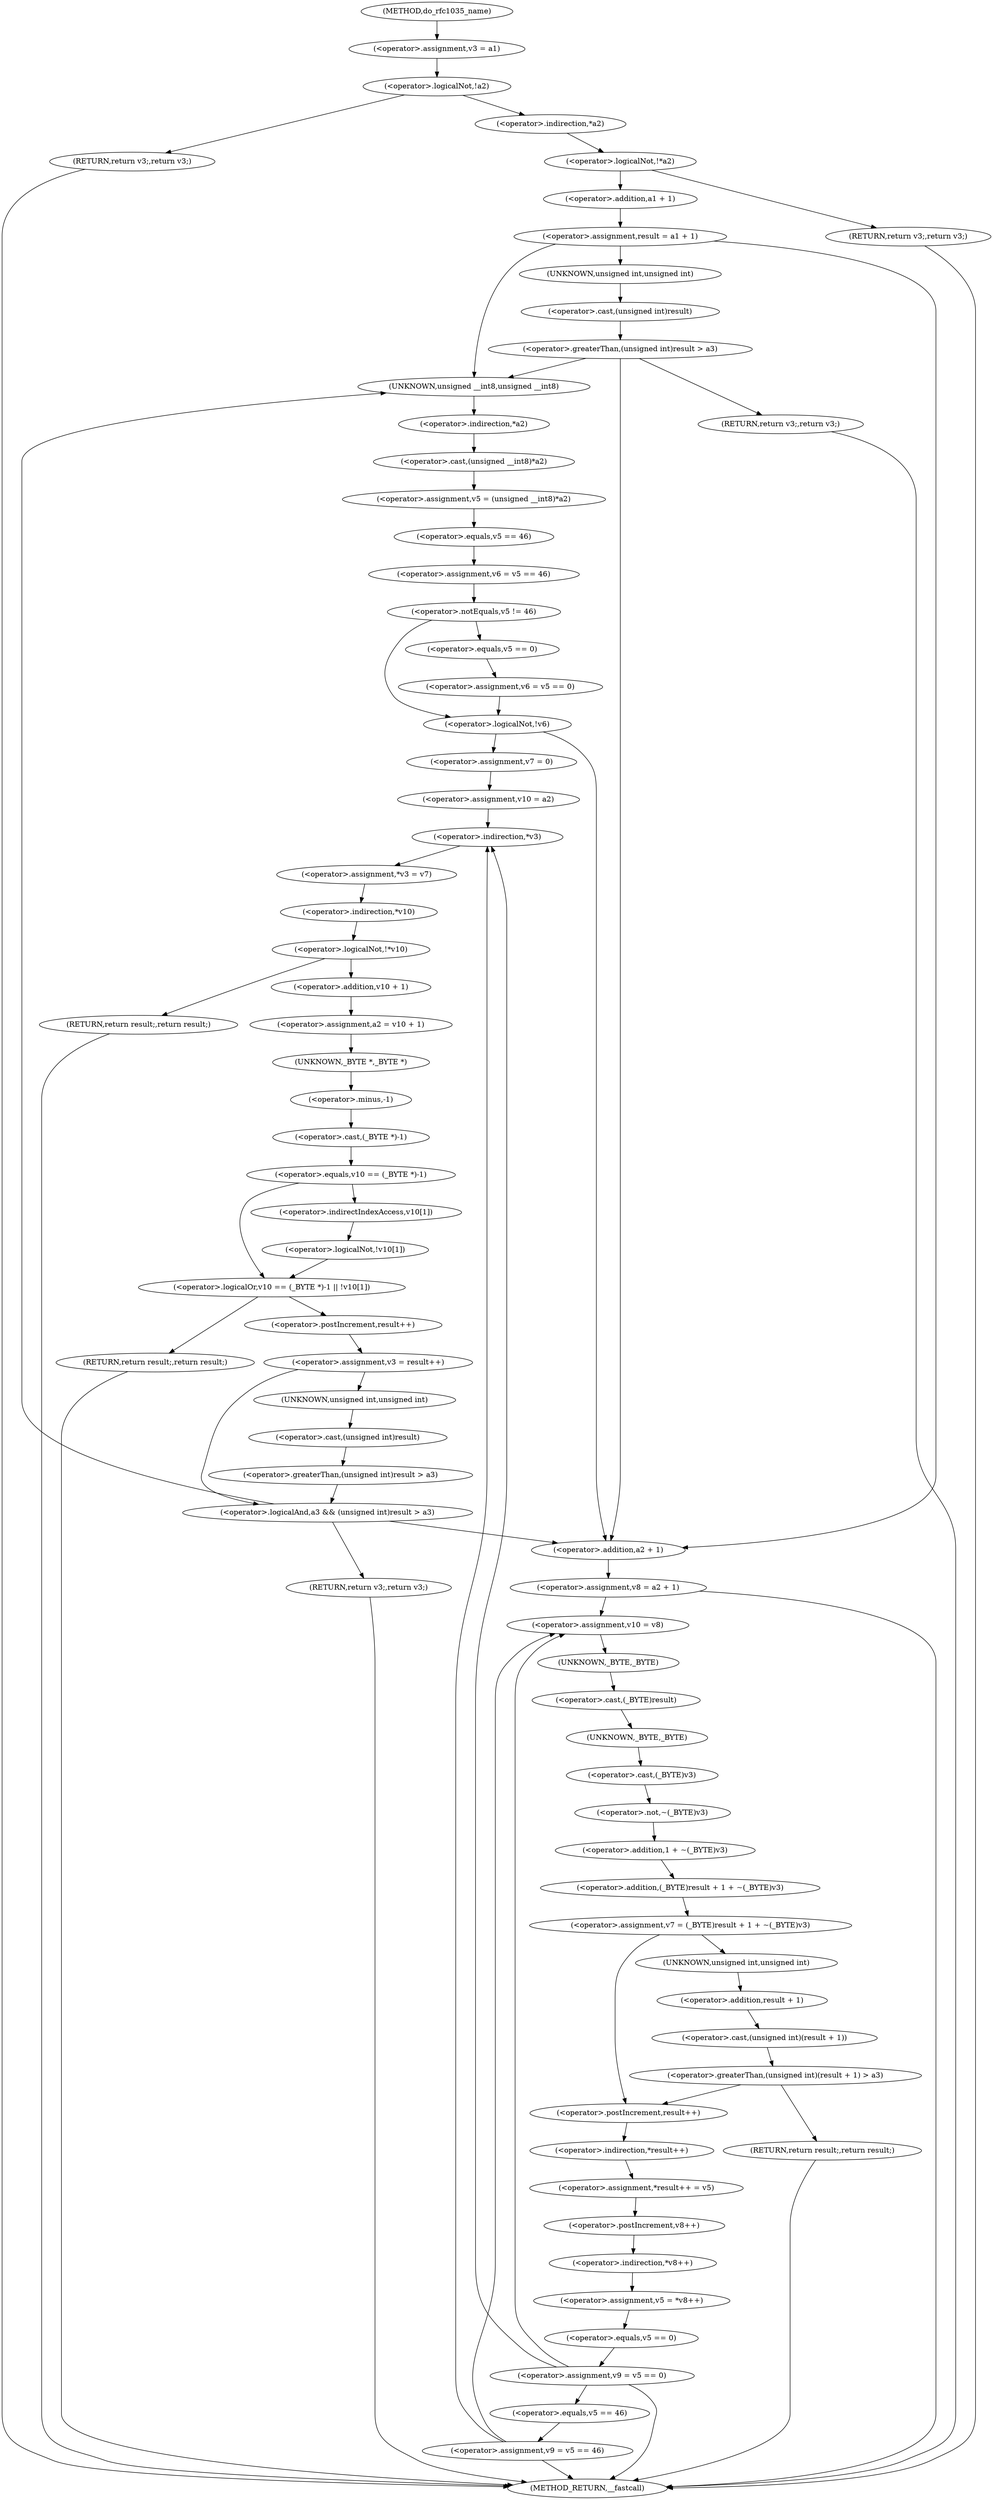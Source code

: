 digraph do_rfc1035_name {  
"1000122" [label = "(<operator>.assignment,v3 = a1)" ]
"1000126" [label = "(<operator>.logicalNot,!a2)" ]
"1000128" [label = "(RETURN,return v3;,return v3;)" ]
"1000131" [label = "(<operator>.logicalNot,!*a2)" ]
"1000132" [label = "(<operator>.indirection,*a2)" ]
"1000134" [label = "(RETURN,return v3;,return v3;)" ]
"1000136" [label = "(<operator>.assignment,result = a1 + 1)" ]
"1000138" [label = "(<operator>.addition,a1 + 1)" ]
"1000145" [label = "(<operator>.greaterThan,(unsigned int)result > a3)" ]
"1000146" [label = "(<operator>.cast,(unsigned int)result)" ]
"1000147" [label = "(UNKNOWN,unsigned int,unsigned int)" ]
"1000150" [label = "(RETURN,return v3;,return v3;)" ]
"1000155" [label = "(<operator>.assignment,v5 = (unsigned __int8)*a2)" ]
"1000157" [label = "(<operator>.cast,(unsigned __int8)*a2)" ]
"1000158" [label = "(UNKNOWN,unsigned __int8,unsigned __int8)" ]
"1000159" [label = "(<operator>.indirection,*a2)" ]
"1000161" [label = "(<operator>.assignment,v6 = v5 == 46)" ]
"1000163" [label = "(<operator>.equals,v5 == 46)" ]
"1000167" [label = "(<operator>.notEquals,v5 != 46)" ]
"1000170" [label = "(<operator>.assignment,v6 = v5 == 0)" ]
"1000172" [label = "(<operator>.equals,v5 == 0)" ]
"1000176" [label = "(<operator>.logicalNot,!v6)" ]
"1000179" [label = "(<operator>.assignment,v7 = 0)" ]
"1000182" [label = "(<operator>.assignment,v10 = a2)" ]
"1000186" [label = "(<operator>.assignment,*v3 = v7)" ]
"1000187" [label = "(<operator>.indirection,*v3)" ]
"1000191" [label = "(<operator>.logicalNot,!*v10)" ]
"1000192" [label = "(<operator>.indirection,*v10)" ]
"1000194" [label = "(RETURN,return result;,return result;)" ]
"1000196" [label = "(<operator>.assignment,a2 = v10 + 1)" ]
"1000198" [label = "(<operator>.addition,v10 + 1)" ]
"1000202" [label = "(<operator>.logicalOr,v10 == (_BYTE *)-1 || !v10[1])" ]
"1000203" [label = "(<operator>.equals,v10 == (_BYTE *)-1)" ]
"1000205" [label = "(<operator>.cast,(_BYTE *)-1)" ]
"1000206" [label = "(UNKNOWN,_BYTE *,_BYTE *)" ]
"1000207" [label = "(<operator>.minus,-1)" ]
"1000209" [label = "(<operator>.logicalNot,!v10[1])" ]
"1000210" [label = "(<operator>.indirectIndexAccess,v10[1])" ]
"1000213" [label = "(RETURN,return result;,return result;)" ]
"1000215" [label = "(<operator>.assignment,v3 = result++)" ]
"1000217" [label = "(<operator>.postIncrement,result++)" ]
"1000220" [label = "(<operator>.logicalAnd,a3 && (unsigned int)result > a3)" ]
"1000222" [label = "(<operator>.greaterThan,(unsigned int)result > a3)" ]
"1000223" [label = "(<operator>.cast,(unsigned int)result)" ]
"1000224" [label = "(UNKNOWN,unsigned int,unsigned int)" ]
"1000227" [label = "(RETURN,return v3;,return v3;)" ]
"1000229" [label = "(<operator>.assignment,v8 = a2 + 1)" ]
"1000231" [label = "(<operator>.addition,a2 + 1)" ]
"1000237" [label = "(<operator>.assignment,v10 = v8)" ]
"1000240" [label = "(<operator>.assignment,v7 = (_BYTE)result + 1 + ~(_BYTE)v3)" ]
"1000242" [label = "(<operator>.addition,(_BYTE)result + 1 + ~(_BYTE)v3)" ]
"1000243" [label = "(<operator>.cast,(_BYTE)result)" ]
"1000244" [label = "(UNKNOWN,_BYTE,_BYTE)" ]
"1000246" [label = "(<operator>.addition,1 + ~(_BYTE)v3)" ]
"1000248" [label = "(<operator>.not,~(_BYTE)v3)" ]
"1000249" [label = "(<operator>.cast,(_BYTE)v3)" ]
"1000250" [label = "(UNKNOWN,_BYTE,_BYTE)" ]
"1000256" [label = "(<operator>.greaterThan,(unsigned int)(result + 1) > a3)" ]
"1000257" [label = "(<operator>.cast,(unsigned int)(result + 1))" ]
"1000258" [label = "(UNKNOWN,unsigned int,unsigned int)" ]
"1000259" [label = "(<operator>.addition,result + 1)" ]
"1000263" [label = "(RETURN,return result;,return result;)" ]
"1000265" [label = "(<operator>.assignment,*result++ = v5)" ]
"1000266" [label = "(<operator>.indirection,*result++)" ]
"1000267" [label = "(<operator>.postIncrement,result++)" ]
"1000270" [label = "(<operator>.assignment,v5 = *v8++)" ]
"1000272" [label = "(<operator>.indirection,*v8++)" ]
"1000273" [label = "(<operator>.postIncrement,v8++)" ]
"1000275" [label = "(<operator>.assignment,v9 = v5 == 0)" ]
"1000277" [label = "(<operator>.equals,v5 == 0)" ]
"1000282" [label = "(<operator>.assignment,v9 = v5 == 46)" ]
"1000284" [label = "(<operator>.equals,v5 == 46)" ]
"1000109" [label = "(METHOD,do_rfc1035_name)" ]
"1000290" [label = "(METHOD_RETURN,__fastcall)" ]
  "1000122" -> "1000126" 
  "1000126" -> "1000128" 
  "1000126" -> "1000132" 
  "1000128" -> "1000290" 
  "1000131" -> "1000134" 
  "1000131" -> "1000138" 
  "1000132" -> "1000131" 
  "1000134" -> "1000290" 
  "1000136" -> "1000147" 
  "1000136" -> "1000158" 
  "1000136" -> "1000231" 
  "1000138" -> "1000136" 
  "1000145" -> "1000150" 
  "1000145" -> "1000158" 
  "1000145" -> "1000231" 
  "1000146" -> "1000145" 
  "1000147" -> "1000146" 
  "1000150" -> "1000290" 
  "1000155" -> "1000163" 
  "1000157" -> "1000155" 
  "1000158" -> "1000159" 
  "1000159" -> "1000157" 
  "1000161" -> "1000167" 
  "1000163" -> "1000161" 
  "1000167" -> "1000172" 
  "1000167" -> "1000176" 
  "1000170" -> "1000176" 
  "1000172" -> "1000170" 
  "1000176" -> "1000231" 
  "1000176" -> "1000179" 
  "1000179" -> "1000182" 
  "1000182" -> "1000187" 
  "1000186" -> "1000192" 
  "1000187" -> "1000186" 
  "1000191" -> "1000194" 
  "1000191" -> "1000198" 
  "1000192" -> "1000191" 
  "1000194" -> "1000290" 
  "1000196" -> "1000206" 
  "1000198" -> "1000196" 
  "1000202" -> "1000213" 
  "1000202" -> "1000217" 
  "1000203" -> "1000202" 
  "1000203" -> "1000210" 
  "1000205" -> "1000203" 
  "1000206" -> "1000207" 
  "1000207" -> "1000205" 
  "1000209" -> "1000202" 
  "1000210" -> "1000209" 
  "1000213" -> "1000290" 
  "1000215" -> "1000224" 
  "1000215" -> "1000220" 
  "1000217" -> "1000215" 
  "1000220" -> "1000158" 
  "1000220" -> "1000231" 
  "1000220" -> "1000227" 
  "1000222" -> "1000220" 
  "1000223" -> "1000222" 
  "1000224" -> "1000223" 
  "1000227" -> "1000290" 
  "1000229" -> "1000290" 
  "1000229" -> "1000237" 
  "1000231" -> "1000229" 
  "1000237" -> "1000244" 
  "1000240" -> "1000258" 
  "1000240" -> "1000267" 
  "1000242" -> "1000240" 
  "1000243" -> "1000250" 
  "1000244" -> "1000243" 
  "1000246" -> "1000242" 
  "1000248" -> "1000246" 
  "1000249" -> "1000248" 
  "1000250" -> "1000249" 
  "1000256" -> "1000263" 
  "1000256" -> "1000267" 
  "1000257" -> "1000256" 
  "1000258" -> "1000259" 
  "1000259" -> "1000257" 
  "1000263" -> "1000290" 
  "1000265" -> "1000273" 
  "1000266" -> "1000265" 
  "1000267" -> "1000266" 
  "1000270" -> "1000277" 
  "1000272" -> "1000270" 
  "1000273" -> "1000272" 
  "1000275" -> "1000284" 
  "1000275" -> "1000290" 
  "1000275" -> "1000237" 
  "1000275" -> "1000187" 
  "1000277" -> "1000275" 
  "1000282" -> "1000290" 
  "1000282" -> "1000237" 
  "1000282" -> "1000187" 
  "1000284" -> "1000282" 
  "1000109" -> "1000122" 
}
